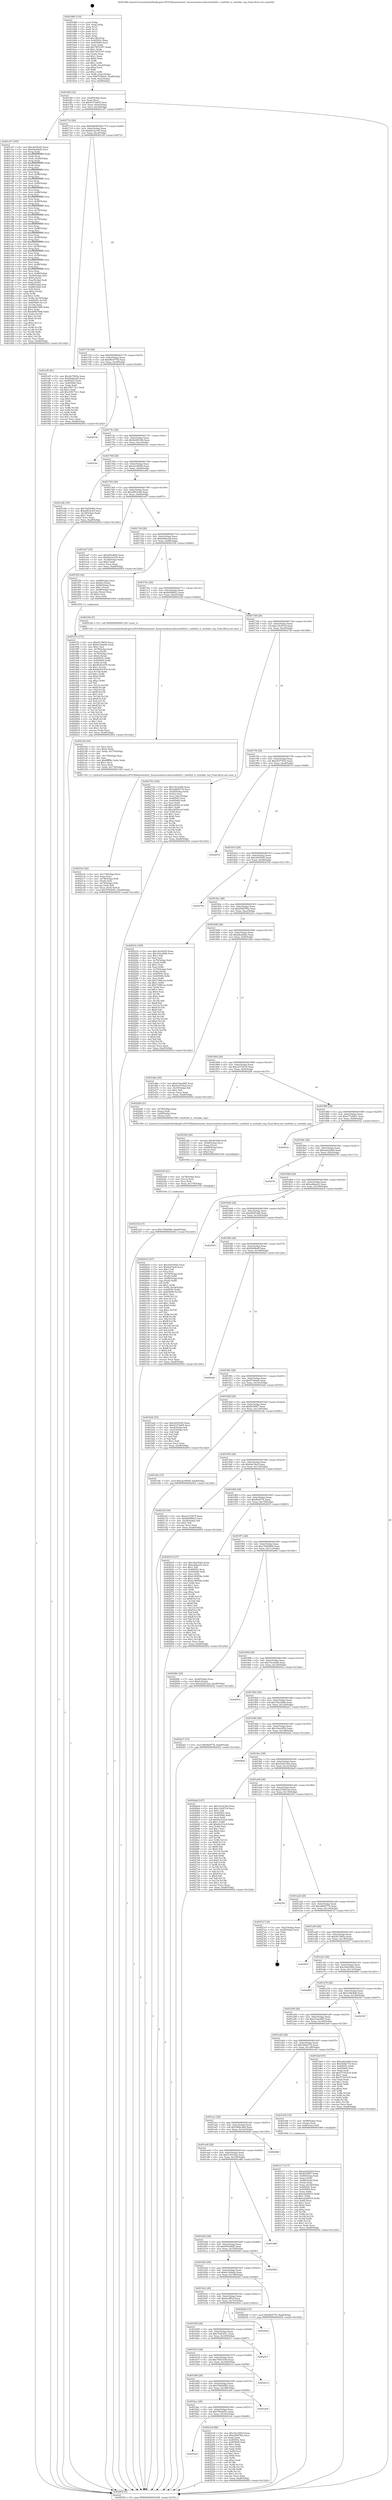 digraph "0x401680" {
  label = "0x401680 (/mnt/c/Users/mathe/Desktop/tcc/POCII/binaries/extr_linuxsoundsoccodecstas6424.c_tas6424_is_writable_reg_Final-ollvm.out::main(0))"
  labelloc = "t"
  node[shape=record]

  Entry [label="",width=0.3,height=0.3,shape=circle,fillcolor=black,style=filled]
  "0x4016f4" [label="{
     0x4016f4 [32]\l
     | [instrs]\l
     &nbsp;&nbsp;0x4016f4 \<+6\>: mov -0xa8(%rbp),%eax\l
     &nbsp;&nbsp;0x4016fa \<+2\>: mov %eax,%ecx\l
     &nbsp;&nbsp;0x4016fc \<+6\>: sub $0x81472d95,%ecx\l
     &nbsp;&nbsp;0x401702 \<+6\>: mov %eax,-0xbc(%rbp)\l
     &nbsp;&nbsp;0x401708 \<+6\>: mov %ecx,-0xc0(%rbp)\l
     &nbsp;&nbsp;0x40170e \<+6\>: je 0000000000401c07 \<main+0x587\>\l
  }"]
  "0x401c07" [label="{
     0x401c07 [355]\l
     | [instrs]\l
     &nbsp;&nbsp;0x401c07 \<+5\>: mov $0xcb93f3d5,%eax\l
     &nbsp;&nbsp;0x401c0c \<+5\>: mov $0xd4eafbab,%ecx\l
     &nbsp;&nbsp;0x401c11 \<+3\>: mov %rsp,%rdx\l
     &nbsp;&nbsp;0x401c14 \<+4\>: add $0xfffffffffffffff0,%rdx\l
     &nbsp;&nbsp;0x401c18 \<+3\>: mov %rdx,%rsp\l
     &nbsp;&nbsp;0x401c1b \<+7\>: mov %rdx,-0xa0(%rbp)\l
     &nbsp;&nbsp;0x401c22 \<+3\>: mov %rsp,%rdx\l
     &nbsp;&nbsp;0x401c25 \<+4\>: add $0xfffffffffffffff0,%rdx\l
     &nbsp;&nbsp;0x401c29 \<+3\>: mov %rdx,%rsp\l
     &nbsp;&nbsp;0x401c2c \<+3\>: mov %rsp,%rsi\l
     &nbsp;&nbsp;0x401c2f \<+4\>: add $0xfffffffffffffff0,%rsi\l
     &nbsp;&nbsp;0x401c33 \<+3\>: mov %rsi,%rsp\l
     &nbsp;&nbsp;0x401c36 \<+7\>: mov %rsi,-0x98(%rbp)\l
     &nbsp;&nbsp;0x401c3d \<+3\>: mov %rsp,%rsi\l
     &nbsp;&nbsp;0x401c40 \<+4\>: add $0xfffffffffffffff0,%rsi\l
     &nbsp;&nbsp;0x401c44 \<+3\>: mov %rsi,%rsp\l
     &nbsp;&nbsp;0x401c47 \<+7\>: mov %rsi,-0x90(%rbp)\l
     &nbsp;&nbsp;0x401c4e \<+3\>: mov %rsp,%rsi\l
     &nbsp;&nbsp;0x401c51 \<+4\>: add $0xfffffffffffffff0,%rsi\l
     &nbsp;&nbsp;0x401c55 \<+3\>: mov %rsi,%rsp\l
     &nbsp;&nbsp;0x401c58 \<+7\>: mov %rsi,-0x88(%rbp)\l
     &nbsp;&nbsp;0x401c5f \<+3\>: mov %rsp,%rsi\l
     &nbsp;&nbsp;0x401c62 \<+4\>: add $0xfffffffffffffff0,%rsi\l
     &nbsp;&nbsp;0x401c66 \<+3\>: mov %rsi,%rsp\l
     &nbsp;&nbsp;0x401c69 \<+4\>: mov %rsi,-0x80(%rbp)\l
     &nbsp;&nbsp;0x401c6d \<+3\>: mov %rsp,%rsi\l
     &nbsp;&nbsp;0x401c70 \<+4\>: add $0xfffffffffffffff0,%rsi\l
     &nbsp;&nbsp;0x401c74 \<+3\>: mov %rsi,%rsp\l
     &nbsp;&nbsp;0x401c77 \<+4\>: mov %rsi,-0x78(%rbp)\l
     &nbsp;&nbsp;0x401c7b \<+3\>: mov %rsp,%rsi\l
     &nbsp;&nbsp;0x401c7e \<+4\>: add $0xfffffffffffffff0,%rsi\l
     &nbsp;&nbsp;0x401c82 \<+3\>: mov %rsi,%rsp\l
     &nbsp;&nbsp;0x401c85 \<+4\>: mov %rsi,-0x70(%rbp)\l
     &nbsp;&nbsp;0x401c89 \<+3\>: mov %rsp,%rsi\l
     &nbsp;&nbsp;0x401c8c \<+4\>: add $0xfffffffffffffff0,%rsi\l
     &nbsp;&nbsp;0x401c90 \<+3\>: mov %rsi,%rsp\l
     &nbsp;&nbsp;0x401c93 \<+4\>: mov %rsi,-0x68(%rbp)\l
     &nbsp;&nbsp;0x401c97 \<+3\>: mov %rsp,%rsi\l
     &nbsp;&nbsp;0x401c9a \<+4\>: add $0xfffffffffffffff0,%rsi\l
     &nbsp;&nbsp;0x401c9e \<+3\>: mov %rsi,%rsp\l
     &nbsp;&nbsp;0x401ca1 \<+4\>: mov %rsi,-0x60(%rbp)\l
     &nbsp;&nbsp;0x401ca5 \<+3\>: mov %rsp,%rsi\l
     &nbsp;&nbsp;0x401ca8 \<+4\>: add $0xfffffffffffffff0,%rsi\l
     &nbsp;&nbsp;0x401cac \<+3\>: mov %rsi,%rsp\l
     &nbsp;&nbsp;0x401caf \<+4\>: mov %rsi,-0x58(%rbp)\l
     &nbsp;&nbsp;0x401cb3 \<+3\>: mov %rsp,%rsi\l
     &nbsp;&nbsp;0x401cb6 \<+4\>: add $0xfffffffffffffff0,%rsi\l
     &nbsp;&nbsp;0x401cba \<+3\>: mov %rsi,%rsp\l
     &nbsp;&nbsp;0x401cbd \<+4\>: mov %rsi,-0x50(%rbp)\l
     &nbsp;&nbsp;0x401cc1 \<+3\>: mov %rsp,%rsi\l
     &nbsp;&nbsp;0x401cc4 \<+4\>: add $0xfffffffffffffff0,%rsi\l
     &nbsp;&nbsp;0x401cc8 \<+3\>: mov %rsi,%rsp\l
     &nbsp;&nbsp;0x401ccb \<+4\>: mov %rsi,-0x48(%rbp)\l
     &nbsp;&nbsp;0x401ccf \<+3\>: mov %rsp,%rsi\l
     &nbsp;&nbsp;0x401cd2 \<+4\>: add $0xfffffffffffffff0,%rsi\l
     &nbsp;&nbsp;0x401cd6 \<+3\>: mov %rsi,%rsp\l
     &nbsp;&nbsp;0x401cd9 \<+4\>: mov %rsi,-0x40(%rbp)\l
     &nbsp;&nbsp;0x401cdd \<+7\>: mov -0xa0(%rbp),%rsi\l
     &nbsp;&nbsp;0x401ce4 \<+6\>: movl $0x0,(%rsi)\l
     &nbsp;&nbsp;0x401cea \<+6\>: mov -0xac(%rbp),%edi\l
     &nbsp;&nbsp;0x401cf0 \<+2\>: mov %edi,(%rdx)\l
     &nbsp;&nbsp;0x401cf2 \<+7\>: mov -0x98(%rbp),%rsi\l
     &nbsp;&nbsp;0x401cf9 \<+7\>: mov -0xb8(%rbp),%r8\l
     &nbsp;&nbsp;0x401d00 \<+3\>: mov %r8,(%rsi)\l
     &nbsp;&nbsp;0x401d03 \<+3\>: cmpl $0x2,(%rdx)\l
     &nbsp;&nbsp;0x401d06 \<+4\>: setne %r9b\l
     &nbsp;&nbsp;0x401d0a \<+4\>: and $0x1,%r9b\l
     &nbsp;&nbsp;0x401d0e \<+4\>: mov %r9b,-0x35(%rbp)\l
     &nbsp;&nbsp;0x401d12 \<+8\>: mov 0x40505c,%r10d\l
     &nbsp;&nbsp;0x401d1a \<+8\>: mov 0x405060,%r11d\l
     &nbsp;&nbsp;0x401d22 \<+3\>: mov %r10d,%ebx\l
     &nbsp;&nbsp;0x401d25 \<+6\>: add $0xdd9b78d6,%ebx\l
     &nbsp;&nbsp;0x401d2b \<+3\>: sub $0x1,%ebx\l
     &nbsp;&nbsp;0x401d2e \<+6\>: sub $0xdd9b78d6,%ebx\l
     &nbsp;&nbsp;0x401d34 \<+4\>: imul %ebx,%r10d\l
     &nbsp;&nbsp;0x401d38 \<+4\>: and $0x1,%r10d\l
     &nbsp;&nbsp;0x401d3c \<+4\>: cmp $0x0,%r10d\l
     &nbsp;&nbsp;0x401d40 \<+4\>: sete %r9b\l
     &nbsp;&nbsp;0x401d44 \<+4\>: cmp $0xa,%r11d\l
     &nbsp;&nbsp;0x401d48 \<+4\>: setl %r14b\l
     &nbsp;&nbsp;0x401d4c \<+3\>: mov %r9b,%r15b\l
     &nbsp;&nbsp;0x401d4f \<+3\>: and %r14b,%r15b\l
     &nbsp;&nbsp;0x401d52 \<+3\>: xor %r14b,%r9b\l
     &nbsp;&nbsp;0x401d55 \<+3\>: or %r9b,%r15b\l
     &nbsp;&nbsp;0x401d58 \<+4\>: test $0x1,%r15b\l
     &nbsp;&nbsp;0x401d5c \<+3\>: cmovne %ecx,%eax\l
     &nbsp;&nbsp;0x401d5f \<+6\>: mov %eax,-0xa8(%rbp)\l
     &nbsp;&nbsp;0x401d65 \<+5\>: jmp 0000000000402952 \<main+0x12d2\>\l
  }"]
  "0x401714" [label="{
     0x401714 [28]\l
     | [instrs]\l
     &nbsp;&nbsp;0x401714 \<+5\>: jmp 0000000000401719 \<main+0x99\>\l
     &nbsp;&nbsp;0x401719 \<+6\>: mov -0xbc(%rbp),%eax\l
     &nbsp;&nbsp;0x40171f \<+5\>: sub $0x84e3a185,%eax\l
     &nbsp;&nbsp;0x401724 \<+6\>: mov %eax,-0xc4(%rbp)\l
     &nbsp;&nbsp;0x40172a \<+6\>: je 0000000000401ef5 \<main+0x875\>\l
  }"]
  Exit [label="",width=0.3,height=0.3,shape=circle,fillcolor=black,style=filled,peripheries=2]
  "0x401ef5" [label="{
     0x401ef5 [91]\l
     | [instrs]\l
     &nbsp;&nbsp;0x401ef5 \<+5\>: mov $0x2fc7965a,%eax\l
     &nbsp;&nbsp;0x401efa \<+5\>: mov $0xb94faa28,%ecx\l
     &nbsp;&nbsp;0x401eff \<+7\>: mov 0x40505c,%edx\l
     &nbsp;&nbsp;0x401f06 \<+7\>: mov 0x405060,%esi\l
     &nbsp;&nbsp;0x401f0d \<+2\>: mov %edx,%edi\l
     &nbsp;&nbsp;0x401f0f \<+6\>: sub $0x359173c1,%edi\l
     &nbsp;&nbsp;0x401f15 \<+3\>: sub $0x1,%edi\l
     &nbsp;&nbsp;0x401f18 \<+6\>: add $0x359173c1,%edi\l
     &nbsp;&nbsp;0x401f1e \<+3\>: imul %edi,%edx\l
     &nbsp;&nbsp;0x401f21 \<+3\>: and $0x1,%edx\l
     &nbsp;&nbsp;0x401f24 \<+3\>: cmp $0x0,%edx\l
     &nbsp;&nbsp;0x401f27 \<+4\>: sete %r8b\l
     &nbsp;&nbsp;0x401f2b \<+3\>: cmp $0xa,%esi\l
     &nbsp;&nbsp;0x401f2e \<+4\>: setl %r9b\l
     &nbsp;&nbsp;0x401f32 \<+3\>: mov %r8b,%r10b\l
     &nbsp;&nbsp;0x401f35 \<+3\>: and %r9b,%r10b\l
     &nbsp;&nbsp;0x401f38 \<+3\>: xor %r9b,%r8b\l
     &nbsp;&nbsp;0x401f3b \<+3\>: or %r8b,%r10b\l
     &nbsp;&nbsp;0x401f3e \<+4\>: test $0x1,%r10b\l
     &nbsp;&nbsp;0x401f42 \<+3\>: cmovne %ecx,%eax\l
     &nbsp;&nbsp;0x401f45 \<+6\>: mov %eax,-0xa8(%rbp)\l
     &nbsp;&nbsp;0x401f4b \<+5\>: jmp 0000000000402952 \<main+0x12d2\>\l
  }"]
  "0x401730" [label="{
     0x401730 [28]\l
     | [instrs]\l
     &nbsp;&nbsp;0x401730 \<+5\>: jmp 0000000000401735 \<main+0xb5\>\l
     &nbsp;&nbsp;0x401735 \<+6\>: mov -0xbc(%rbp),%eax\l
     &nbsp;&nbsp;0x40173b \<+5\>: sub $0x99c877fd,%eax\l
     &nbsp;&nbsp;0x401740 \<+6\>: mov %eax,-0xc8(%rbp)\l
     &nbsp;&nbsp;0x401746 \<+6\>: je 000000000040253b \<main+0xebb\>\l
  }"]
  "0x40233d" [label="{
     0x40233d [15]\l
     | [instrs]\l
     &nbsp;&nbsp;0x40233d \<+10\>: movl $0x15b9b896,-0xa8(%rbp)\l
     &nbsp;&nbsp;0x402347 \<+5\>: jmp 0000000000402952 \<main+0x12d2\>\l
  }"]
  "0x40253b" [label="{
     0x40253b\l
  }", style=dashed]
  "0x40174c" [label="{
     0x40174c [28]\l
     | [instrs]\l
     &nbsp;&nbsp;0x40174c \<+5\>: jmp 0000000000401751 \<main+0xd1\>\l
     &nbsp;&nbsp;0x401751 \<+6\>: mov -0xbc(%rbp),%eax\l
     &nbsp;&nbsp;0x401757 \<+5\>: sub $0x9a965c96,%eax\l
     &nbsp;&nbsp;0x40175c \<+6\>: mov %eax,-0xcc(%rbp)\l
     &nbsp;&nbsp;0x401762 \<+6\>: je 000000000040234c \<main+0xccc\>\l
  }"]
  "0x402328" [label="{
     0x402328 [21]\l
     | [instrs]\l
     &nbsp;&nbsp;0x402328 \<+4\>: mov -0x78(%rbp),%rcx\l
     &nbsp;&nbsp;0x40232c \<+3\>: mov (%rcx),%rcx\l
     &nbsp;&nbsp;0x40232f \<+3\>: mov %rcx,%rdi\l
     &nbsp;&nbsp;0x402332 \<+6\>: mov %eax,-0x178(%rbp)\l
     &nbsp;&nbsp;0x402338 \<+5\>: call 0000000000401030 \<free@plt\>\l
     | [calls]\l
     &nbsp;&nbsp;0x401030 \{1\} (unknown)\l
  }"]
  "0x40234c" [label="{
     0x40234c\l
  }", style=dashed]
  "0x401768" [label="{
     0x401768 [28]\l
     | [instrs]\l
     &nbsp;&nbsp;0x401768 \<+5\>: jmp 000000000040176d \<main+0xed\>\l
     &nbsp;&nbsp;0x40176d \<+6\>: mov -0xbc(%rbp),%eax\l
     &nbsp;&nbsp;0x401773 \<+5\>: sub $0xa2c0f408,%eax\l
     &nbsp;&nbsp;0x401778 \<+6\>: mov %eax,-0xd0(%rbp)\l
     &nbsp;&nbsp;0x40177e \<+6\>: je 0000000000401e9b \<main+0x81b\>\l
  }"]
  "0x40230b" [label="{
     0x40230b [29]\l
     | [instrs]\l
     &nbsp;&nbsp;0x40230b \<+10\>: movabs $0x4030d6,%rdi\l
     &nbsp;&nbsp;0x402315 \<+4\>: mov -0x68(%rbp),%rcx\l
     &nbsp;&nbsp;0x402319 \<+2\>: mov %eax,(%rcx)\l
     &nbsp;&nbsp;0x40231b \<+4\>: mov -0x68(%rbp),%rcx\l
     &nbsp;&nbsp;0x40231f \<+2\>: mov (%rcx),%esi\l
     &nbsp;&nbsp;0x402321 \<+2\>: mov $0x0,%al\l
     &nbsp;&nbsp;0x402323 \<+5\>: call 0000000000401040 \<printf@plt\>\l
     | [calls]\l
     &nbsp;&nbsp;0x401040 \{1\} (unknown)\l
  }"]
  "0x401e9b" [label="{
     0x401e9b [30]\l
     | [instrs]\l
     &nbsp;&nbsp;0x401e9b \<+5\>: mov $0x76d54982,%eax\l
     &nbsp;&nbsp;0x401ea0 \<+5\>: mov $0xa98c4c04,%ecx\l
     &nbsp;&nbsp;0x401ea5 \<+3\>: mov -0x34(%rbp),%edx\l
     &nbsp;&nbsp;0x401ea8 \<+3\>: cmp $0x1,%edx\l
     &nbsp;&nbsp;0x401eab \<+3\>: cmovl %ecx,%eax\l
     &nbsp;&nbsp;0x401eae \<+6\>: mov %eax,-0xa8(%rbp)\l
     &nbsp;&nbsp;0x401eb4 \<+5\>: jmp 0000000000402952 \<main+0x12d2\>\l
  }"]
  "0x401784" [label="{
     0x401784 [28]\l
     | [instrs]\l
     &nbsp;&nbsp;0x401784 \<+5\>: jmp 0000000000401789 \<main+0x109\>\l
     &nbsp;&nbsp;0x401789 \<+6\>: mov -0xbc(%rbp),%eax\l
     &nbsp;&nbsp;0x40178f \<+5\>: sub $0xa98c4c04,%eax\l
     &nbsp;&nbsp;0x401794 \<+6\>: mov %eax,-0xd4(%rbp)\l
     &nbsp;&nbsp;0x40179a \<+6\>: je 0000000000401ed7 \<main+0x857\>\l
  }"]
  "0x401bc8" [label="{
     0x401bc8\l
  }", style=dashed]
  "0x401ed7" [label="{
     0x401ed7 [30]\l
     | [instrs]\l
     &nbsp;&nbsp;0x401ed7 \<+5\>: mov $0x695a9bf5,%eax\l
     &nbsp;&nbsp;0x401edc \<+5\>: mov $0x84e3a185,%ecx\l
     &nbsp;&nbsp;0x401ee1 \<+3\>: mov -0x34(%rbp),%edx\l
     &nbsp;&nbsp;0x401ee4 \<+3\>: cmp $0x0,%edx\l
     &nbsp;&nbsp;0x401ee7 \<+3\>: cmove %ecx,%eax\l
     &nbsp;&nbsp;0x401eea \<+6\>: mov %eax,-0xa8(%rbp)\l
     &nbsp;&nbsp;0x401ef0 \<+5\>: jmp 0000000000402952 \<main+0x12d2\>\l
  }"]
  "0x4017a0" [label="{
     0x4017a0 [28]\l
     | [instrs]\l
     &nbsp;&nbsp;0x4017a0 \<+5\>: jmp 00000000004017a5 \<main+0x125\>\l
     &nbsp;&nbsp;0x4017a5 \<+6\>: mov -0xbc(%rbp),%eax\l
     &nbsp;&nbsp;0x4017ab \<+5\>: sub $0xb94faa28,%eax\l
     &nbsp;&nbsp;0x4017b0 \<+6\>: mov %eax,-0xd8(%rbp)\l
     &nbsp;&nbsp;0x4017b6 \<+6\>: je 0000000000401f50 \<main+0x8d0\>\l
  }"]
  "0x4021e8" [label="{
     0x4021e8 [86]\l
     | [instrs]\l
     &nbsp;&nbsp;0x4021e8 \<+5\>: mov $0x16ec045d,%eax\l
     &nbsp;&nbsp;0x4021ed \<+5\>: mov $0xd3697f0a,%ecx\l
     &nbsp;&nbsp;0x4021f2 \<+2\>: xor %edx,%edx\l
     &nbsp;&nbsp;0x4021f4 \<+7\>: mov 0x40505c,%esi\l
     &nbsp;&nbsp;0x4021fb \<+7\>: mov 0x405060,%edi\l
     &nbsp;&nbsp;0x402202 \<+3\>: sub $0x1,%edx\l
     &nbsp;&nbsp;0x402205 \<+3\>: mov %esi,%r8d\l
     &nbsp;&nbsp;0x402208 \<+3\>: add %edx,%r8d\l
     &nbsp;&nbsp;0x40220b \<+4\>: imul %r8d,%esi\l
     &nbsp;&nbsp;0x40220f \<+3\>: and $0x1,%esi\l
     &nbsp;&nbsp;0x402212 \<+3\>: cmp $0x0,%esi\l
     &nbsp;&nbsp;0x402215 \<+4\>: sete %r9b\l
     &nbsp;&nbsp;0x402219 \<+3\>: cmp $0xa,%edi\l
     &nbsp;&nbsp;0x40221c \<+4\>: setl %r10b\l
     &nbsp;&nbsp;0x402220 \<+3\>: mov %r9b,%r11b\l
     &nbsp;&nbsp;0x402223 \<+3\>: and %r10b,%r11b\l
     &nbsp;&nbsp;0x402226 \<+3\>: xor %r10b,%r9b\l
     &nbsp;&nbsp;0x402229 \<+3\>: or %r9b,%r11b\l
     &nbsp;&nbsp;0x40222c \<+4\>: test $0x1,%r11b\l
     &nbsp;&nbsp;0x402230 \<+3\>: cmovne %ecx,%eax\l
     &nbsp;&nbsp;0x402233 \<+6\>: mov %eax,-0xa8(%rbp)\l
     &nbsp;&nbsp;0x402239 \<+5\>: jmp 0000000000402952 \<main+0x12d2\>\l
  }"]
  "0x401f50" [label="{
     0x401f50 [42]\l
     | [instrs]\l
     &nbsp;&nbsp;0x401f50 \<+7\>: mov -0x88(%rbp),%rax\l
     &nbsp;&nbsp;0x401f57 \<+6\>: movl $0x64,(%rax)\l
     &nbsp;&nbsp;0x401f5d \<+4\>: mov -0x80(%rbp),%rax\l
     &nbsp;&nbsp;0x401f61 \<+6\>: movl $0x1,(%rax)\l
     &nbsp;&nbsp;0x401f67 \<+4\>: mov -0x80(%rbp),%rax\l
     &nbsp;&nbsp;0x401f6b \<+3\>: movslq (%rax),%rax\l
     &nbsp;&nbsp;0x401f6e \<+4\>: shl $0x2,%rax\l
     &nbsp;&nbsp;0x401f72 \<+3\>: mov %rax,%rdi\l
     &nbsp;&nbsp;0x401f75 \<+5\>: call 0000000000401050 \<malloc@plt\>\l
     | [calls]\l
     &nbsp;&nbsp;0x401050 \{1\} (unknown)\l
  }"]
  "0x4017bc" [label="{
     0x4017bc [28]\l
     | [instrs]\l
     &nbsp;&nbsp;0x4017bc \<+5\>: jmp 00000000004017c1 \<main+0x141\>\l
     &nbsp;&nbsp;0x4017c1 \<+6\>: mov -0xbc(%rbp),%eax\l
     &nbsp;&nbsp;0x4017c7 \<+5\>: sub $0xbd5f8823,%eax\l
     &nbsp;&nbsp;0x4017cc \<+6\>: mov %eax,-0xdc(%rbp)\l
     &nbsp;&nbsp;0x4017d2 \<+6\>: je 000000000040218d \<main+0xb0d\>\l
  }"]
  "0x401bac" [label="{
     0x401bac [28]\l
     | [instrs]\l
     &nbsp;&nbsp;0x401bac \<+5\>: jmp 0000000000401bb1 \<main+0x531\>\l
     &nbsp;&nbsp;0x401bb1 \<+6\>: mov -0xbc(%rbp),%eax\l
     &nbsp;&nbsp;0x401bb7 \<+5\>: sub $0x799cb05c,%eax\l
     &nbsp;&nbsp;0x401bbc \<+6\>: mov %eax,-0x16c(%rbp)\l
     &nbsp;&nbsp;0x401bc2 \<+6\>: je 00000000004021e8 \<main+0xb68\>\l
  }"]
  "0x40218d" [label="{
     0x40218d [5]\l
     | [instrs]\l
     &nbsp;&nbsp;0x40218d \<+5\>: call 0000000000401160 \<next_i\>\l
     | [calls]\l
     &nbsp;&nbsp;0x401160 \{1\} (/mnt/c/Users/mathe/Desktop/tcc/POCII/binaries/extr_linuxsoundsoccodecstas6424.c_tas6424_is_writable_reg_Final-ollvm.out::next_i)\l
  }"]
  "0x4017d8" [label="{
     0x4017d8 [28]\l
     | [instrs]\l
     &nbsp;&nbsp;0x4017d8 \<+5\>: jmp 00000000004017dd \<main+0x15d\>\l
     &nbsp;&nbsp;0x4017dd \<+6\>: mov -0xbc(%rbp),%eax\l
     &nbsp;&nbsp;0x4017e3 \<+5\>: sub $0xc18c87c9,%eax\l
     &nbsp;&nbsp;0x4017e8 \<+6\>: mov %eax,-0xe0(%rbp)\l
     &nbsp;&nbsp;0x4017ee \<+6\>: je 000000000040273b \<main+0x10bb\>\l
  }"]
  "0x401eb9" [label="{
     0x401eb9\l
  }", style=dashed]
  "0x40273b" [label="{
     0x40273b [108]\l
     | [instrs]\l
     &nbsp;&nbsp;0x40273b \<+5\>: mov $0x15ccb3d0,%eax\l
     &nbsp;&nbsp;0x402740 \<+5\>: mov $0x2d8d5776,%ecx\l
     &nbsp;&nbsp;0x402745 \<+7\>: mov -0xa0(%rbp),%rdx\l
     &nbsp;&nbsp;0x40274c \<+2\>: mov (%rdx),%esi\l
     &nbsp;&nbsp;0x40274e \<+3\>: mov %esi,-0x2c(%rbp)\l
     &nbsp;&nbsp;0x402751 \<+7\>: mov 0x40505c,%esi\l
     &nbsp;&nbsp;0x402758 \<+7\>: mov 0x405060,%edi\l
     &nbsp;&nbsp;0x40275f \<+3\>: mov %esi,%r8d\l
     &nbsp;&nbsp;0x402762 \<+7\>: add $0xc265bccd,%r8d\l
     &nbsp;&nbsp;0x402769 \<+4\>: sub $0x1,%r8d\l
     &nbsp;&nbsp;0x40276d \<+7\>: sub $0xc265bccd,%r8d\l
     &nbsp;&nbsp;0x402774 \<+4\>: imul %r8d,%esi\l
     &nbsp;&nbsp;0x402778 \<+3\>: and $0x1,%esi\l
     &nbsp;&nbsp;0x40277b \<+3\>: cmp $0x0,%esi\l
     &nbsp;&nbsp;0x40277e \<+4\>: sete %r9b\l
     &nbsp;&nbsp;0x402782 \<+3\>: cmp $0xa,%edi\l
     &nbsp;&nbsp;0x402785 \<+4\>: setl %r10b\l
     &nbsp;&nbsp;0x402789 \<+3\>: mov %r9b,%r11b\l
     &nbsp;&nbsp;0x40278c \<+3\>: and %r10b,%r11b\l
     &nbsp;&nbsp;0x40278f \<+3\>: xor %r10b,%r9b\l
     &nbsp;&nbsp;0x402792 \<+3\>: or %r9b,%r11b\l
     &nbsp;&nbsp;0x402795 \<+4\>: test $0x1,%r11b\l
     &nbsp;&nbsp;0x402799 \<+3\>: cmovne %ecx,%eax\l
     &nbsp;&nbsp;0x40279c \<+6\>: mov %eax,-0xa8(%rbp)\l
     &nbsp;&nbsp;0x4027a2 \<+5\>: jmp 0000000000402952 \<main+0x12d2\>\l
  }"]
  "0x4017f4" [label="{
     0x4017f4 [28]\l
     | [instrs]\l
     &nbsp;&nbsp;0x4017f4 \<+5\>: jmp 00000000004017f9 \<main+0x179\>\l
     &nbsp;&nbsp;0x4017f9 \<+6\>: mov -0xbc(%rbp),%eax\l
     &nbsp;&nbsp;0x4017ff \<+5\>: sub $0xc8377632,%eax\l
     &nbsp;&nbsp;0x401804 \<+6\>: mov %eax,-0xe4(%rbp)\l
     &nbsp;&nbsp;0x40180a \<+6\>: je 000000000040267d \<main+0xffd\>\l
  }"]
  "0x401b90" [label="{
     0x401b90 [28]\l
     | [instrs]\l
     &nbsp;&nbsp;0x401b90 \<+5\>: jmp 0000000000401b95 \<main+0x515\>\l
     &nbsp;&nbsp;0x401b95 \<+6\>: mov -0xbc(%rbp),%eax\l
     &nbsp;&nbsp;0x401b9b \<+5\>: sub $0x76d54982,%eax\l
     &nbsp;&nbsp;0x401ba0 \<+6\>: mov %eax,-0x168(%rbp)\l
     &nbsp;&nbsp;0x401ba6 \<+6\>: je 0000000000401eb9 \<main+0x839\>\l
  }"]
  "0x40267d" [label="{
     0x40267d\l
  }", style=dashed]
  "0x401810" [label="{
     0x401810 [28]\l
     | [instrs]\l
     &nbsp;&nbsp;0x401810 \<+5\>: jmp 0000000000401815 \<main+0x195\>\l
     &nbsp;&nbsp;0x401815 \<+6\>: mov -0xbc(%rbp),%eax\l
     &nbsp;&nbsp;0x40181b \<+5\>: sub $0xcb93f3d5,%eax\l
     &nbsp;&nbsp;0x401820 \<+6\>: mov %eax,-0xe8(%rbp)\l
     &nbsp;&nbsp;0x401826 \<+6\>: je 00000000004027b9 \<main+0x1139\>\l
  }"]
  "0x40261d" [label="{
     0x40261d\l
  }", style=dashed]
  "0x4027b9" [label="{
     0x4027b9\l
  }", style=dashed]
  "0x40182c" [label="{
     0x40182c [28]\l
     | [instrs]\l
     &nbsp;&nbsp;0x40182c \<+5\>: jmp 0000000000401831 \<main+0x1b1\>\l
     &nbsp;&nbsp;0x401831 \<+6\>: mov -0xbc(%rbp),%eax\l
     &nbsp;&nbsp;0x401837 \<+5\>: sub $0xd3697f0a,%eax\l
     &nbsp;&nbsp;0x40183c \<+6\>: mov %eax,-0xec(%rbp)\l
     &nbsp;&nbsp;0x401842 \<+6\>: je 000000000040223e \<main+0xbbe\>\l
  }"]
  "0x401b74" [label="{
     0x401b74 [28]\l
     | [instrs]\l
     &nbsp;&nbsp;0x401b74 \<+5\>: jmp 0000000000401b79 \<main+0x4f9\>\l
     &nbsp;&nbsp;0x401b79 \<+6\>: mov -0xbc(%rbp),%eax\l
     &nbsp;&nbsp;0x401b7f \<+5\>: sub $0x74653169,%eax\l
     &nbsp;&nbsp;0x401b84 \<+6\>: mov %eax,-0x164(%rbp)\l
     &nbsp;&nbsp;0x401b8a \<+6\>: je 000000000040261d \<main+0xf9d\>\l
  }"]
  "0x40223e" [label="{
     0x40223e [169]\l
     | [instrs]\l
     &nbsp;&nbsp;0x40223e \<+5\>: mov $0x16ec045d,%eax\l
     &nbsp;&nbsp;0x402243 \<+5\>: mov $0x162cd40b,%ecx\l
     &nbsp;&nbsp;0x402248 \<+2\>: mov $0x1,%dl\l
     &nbsp;&nbsp;0x40224a \<+2\>: xor %esi,%esi\l
     &nbsp;&nbsp;0x40224c \<+4\>: mov -0x70(%rbp),%rdi\l
     &nbsp;&nbsp;0x402250 \<+3\>: mov (%rdi),%r8d\l
     &nbsp;&nbsp;0x402253 \<+3\>: sub $0x1,%esi\l
     &nbsp;&nbsp;0x402256 \<+3\>: sub %esi,%r8d\l
     &nbsp;&nbsp;0x402259 \<+4\>: mov -0x70(%rbp),%rdi\l
     &nbsp;&nbsp;0x40225d \<+3\>: mov %r8d,(%rdi)\l
     &nbsp;&nbsp;0x402260 \<+7\>: mov 0x40505c,%esi\l
     &nbsp;&nbsp;0x402267 \<+8\>: mov 0x405060,%r8d\l
     &nbsp;&nbsp;0x40226f \<+3\>: mov %esi,%r9d\l
     &nbsp;&nbsp;0x402272 \<+7\>: add $0x718fb1ee,%r9d\l
     &nbsp;&nbsp;0x402279 \<+4\>: sub $0x1,%r9d\l
     &nbsp;&nbsp;0x40227d \<+7\>: sub $0x718fb1ee,%r9d\l
     &nbsp;&nbsp;0x402284 \<+4\>: imul %r9d,%esi\l
     &nbsp;&nbsp;0x402288 \<+3\>: and $0x1,%esi\l
     &nbsp;&nbsp;0x40228b \<+3\>: cmp $0x0,%esi\l
     &nbsp;&nbsp;0x40228e \<+4\>: sete %r10b\l
     &nbsp;&nbsp;0x402292 \<+4\>: cmp $0xa,%r8d\l
     &nbsp;&nbsp;0x402296 \<+4\>: setl %r11b\l
     &nbsp;&nbsp;0x40229a \<+3\>: mov %r10b,%bl\l
     &nbsp;&nbsp;0x40229d \<+3\>: xor $0xff,%bl\l
     &nbsp;&nbsp;0x4022a0 \<+3\>: mov %r11b,%r14b\l
     &nbsp;&nbsp;0x4022a3 \<+4\>: xor $0xff,%r14b\l
     &nbsp;&nbsp;0x4022a7 \<+3\>: xor $0x0,%dl\l
     &nbsp;&nbsp;0x4022aa \<+3\>: mov %bl,%r15b\l
     &nbsp;&nbsp;0x4022ad \<+4\>: and $0x0,%r15b\l
     &nbsp;&nbsp;0x4022b1 \<+3\>: and %dl,%r10b\l
     &nbsp;&nbsp;0x4022b4 \<+3\>: mov %r14b,%r12b\l
     &nbsp;&nbsp;0x4022b7 \<+4\>: and $0x0,%r12b\l
     &nbsp;&nbsp;0x4022bb \<+3\>: and %dl,%r11b\l
     &nbsp;&nbsp;0x4022be \<+3\>: or %r10b,%r15b\l
     &nbsp;&nbsp;0x4022c1 \<+3\>: or %r11b,%r12b\l
     &nbsp;&nbsp;0x4022c4 \<+3\>: xor %r12b,%r15b\l
     &nbsp;&nbsp;0x4022c7 \<+3\>: or %r14b,%bl\l
     &nbsp;&nbsp;0x4022ca \<+3\>: xor $0xff,%bl\l
     &nbsp;&nbsp;0x4022cd \<+3\>: or $0x0,%dl\l
     &nbsp;&nbsp;0x4022d0 \<+2\>: and %dl,%bl\l
     &nbsp;&nbsp;0x4022d2 \<+3\>: or %bl,%r15b\l
     &nbsp;&nbsp;0x4022d5 \<+4\>: test $0x1,%r15b\l
     &nbsp;&nbsp;0x4022d9 \<+3\>: cmovne %ecx,%eax\l
     &nbsp;&nbsp;0x4022dc \<+6\>: mov %eax,-0xa8(%rbp)\l
     &nbsp;&nbsp;0x4022e2 \<+5\>: jmp 0000000000402952 \<main+0x12d2\>\l
  }"]
  "0x401848" [label="{
     0x401848 [28]\l
     | [instrs]\l
     &nbsp;&nbsp;0x401848 \<+5\>: jmp 000000000040184d \<main+0x1cd\>\l
     &nbsp;&nbsp;0x40184d \<+6\>: mov -0xbc(%rbp),%eax\l
     &nbsp;&nbsp;0x401853 \<+5\>: sub $0xd4eafbab,%eax\l
     &nbsp;&nbsp;0x401858 \<+6\>: mov %eax,-0xf0(%rbp)\l
     &nbsp;&nbsp;0x40185e \<+6\>: je 0000000000401d6a \<main+0x6ea\>\l
  }"]
  "0x4025c7" [label="{
     0x4025c7\l
  }", style=dashed]
  "0x401d6a" [label="{
     0x401d6a [30]\l
     | [instrs]\l
     &nbsp;&nbsp;0x401d6a \<+5\>: mov $0x41bae685,%eax\l
     &nbsp;&nbsp;0x401d6f \<+5\>: mov $0x5c4518a2,%ecx\l
     &nbsp;&nbsp;0x401d74 \<+3\>: mov -0x35(%rbp),%dl\l
     &nbsp;&nbsp;0x401d77 \<+3\>: test $0x1,%dl\l
     &nbsp;&nbsp;0x401d7a \<+3\>: cmovne %ecx,%eax\l
     &nbsp;&nbsp;0x401d7d \<+6\>: mov %eax,-0xa8(%rbp)\l
     &nbsp;&nbsp;0x401d83 \<+5\>: jmp 0000000000402952 \<main+0x12d2\>\l
  }"]
  "0x401864" [label="{
     0x401864 [28]\l
     | [instrs]\l
     &nbsp;&nbsp;0x401864 \<+5\>: jmp 0000000000401869 \<main+0x1e9\>\l
     &nbsp;&nbsp;0x401869 \<+6\>: mov -0xbc(%rbp),%eax\l
     &nbsp;&nbsp;0x40186f \<+5\>: sub $0xe2372679,%eax\l
     &nbsp;&nbsp;0x401874 \<+6\>: mov %eax,-0xf4(%rbp)\l
     &nbsp;&nbsp;0x40187a \<+6\>: je 00000000004022f6 \<main+0xc76\>\l
  }"]
  "0x401b58" [label="{
     0x401b58 [28]\l
     | [instrs]\l
     &nbsp;&nbsp;0x401b58 \<+5\>: jmp 0000000000401b5d \<main+0x4dd\>\l
     &nbsp;&nbsp;0x401b5d \<+6\>: mov -0xbc(%rbp),%eax\l
     &nbsp;&nbsp;0x401b63 \<+5\>: sub $0x72403611,%eax\l
     &nbsp;&nbsp;0x401b68 \<+6\>: mov %eax,-0x160(%rbp)\l
     &nbsp;&nbsp;0x401b6e \<+6\>: je 00000000004025c7 \<main+0xf47\>\l
  }"]
  "0x4022f6" [label="{
     0x4022f6 [21]\l
     | [instrs]\l
     &nbsp;&nbsp;0x4022f6 \<+4\>: mov -0x78(%rbp),%rax\l
     &nbsp;&nbsp;0x4022fa \<+3\>: mov (%rax),%rdi\l
     &nbsp;&nbsp;0x4022fd \<+7\>: mov -0x88(%rbp),%rax\l
     &nbsp;&nbsp;0x402304 \<+2\>: mov (%rax),%esi\l
     &nbsp;&nbsp;0x402306 \<+5\>: call 0000000000401590 \<tas6424_is_writable_reg\>\l
     | [calls]\l
     &nbsp;&nbsp;0x401590 \{1\} (/mnt/c/Users/mathe/Desktop/tcc/POCII/binaries/extr_linuxsoundsoccodecstas6424.c_tas6424_is_writable_reg_Final-ollvm.out::tas6424_is_writable_reg)\l
  }"]
  "0x401880" [label="{
     0x401880 [28]\l
     | [instrs]\l
     &nbsp;&nbsp;0x401880 \<+5\>: jmp 0000000000401885 \<main+0x205\>\l
     &nbsp;&nbsp;0x401885 \<+6\>: mov -0xbc(%rbp),%eax\l
     &nbsp;&nbsp;0x40188b \<+5\>: sub $0xe77a8001,%eax\l
     &nbsp;&nbsp;0x401890 \<+6\>: mov %eax,-0xf8(%rbp)\l
     &nbsp;&nbsp;0x401896 \<+6\>: je 000000000040252c \<main+0xeac\>\l
  }"]
  "0x40244a" [label="{
     0x40244a\l
  }", style=dashed]
  "0x40252c" [label="{
     0x40252c\l
  }", style=dashed]
  "0x40189c" [label="{
     0x40189c [28]\l
     | [instrs]\l
     &nbsp;&nbsp;0x40189c \<+5\>: jmp 00000000004018a1 \<main+0x221\>\l
     &nbsp;&nbsp;0x4018a1 \<+6\>: mov -0xbc(%rbp),%eax\l
     &nbsp;&nbsp;0x4018a7 \<+5\>: sub $0xeab22460,%eax\l
     &nbsp;&nbsp;0x4018ac \<+6\>: mov %eax,-0xfc(%rbp)\l
     &nbsp;&nbsp;0x4018b2 \<+6\>: je 00000000004027fe \<main+0x117e\>\l
  }"]
  "0x4021be" [label="{
     0x4021be [42]\l
     | [instrs]\l
     &nbsp;&nbsp;0x4021be \<+6\>: mov -0x174(%rbp),%ecx\l
     &nbsp;&nbsp;0x4021c4 \<+3\>: imul %eax,%ecx\l
     &nbsp;&nbsp;0x4021c7 \<+4\>: mov -0x78(%rbp),%rdi\l
     &nbsp;&nbsp;0x4021cb \<+3\>: mov (%rdi),%rdi\l
     &nbsp;&nbsp;0x4021ce \<+4\>: mov -0x70(%rbp),%r8\l
     &nbsp;&nbsp;0x4021d2 \<+3\>: movslq (%r8),%r8\l
     &nbsp;&nbsp;0x4021d5 \<+4\>: mov %ecx,(%rdi,%r8,4)\l
     &nbsp;&nbsp;0x4021d9 \<+10\>: movl $0x799cb05c,-0xa8(%rbp)\l
     &nbsp;&nbsp;0x4021e3 \<+5\>: jmp 0000000000402952 \<main+0x12d2\>\l
  }"]
  "0x4027fe" [label="{
     0x4027fe\l
  }", style=dashed]
  "0x4018b8" [label="{
     0x4018b8 [28]\l
     | [instrs]\l
     &nbsp;&nbsp;0x4018b8 \<+5\>: jmp 00000000004018bd \<main+0x23d\>\l
     &nbsp;&nbsp;0x4018bd \<+6\>: mov -0xbc(%rbp),%eax\l
     &nbsp;&nbsp;0x4018c3 \<+5\>: sub $0xeabbaa5c,%eax\l
     &nbsp;&nbsp;0x4018c8 \<+6\>: mov %eax,-0x100(%rbp)\l
     &nbsp;&nbsp;0x4018ce \<+6\>: je 00000000004020c8 \<main+0xa48\>\l
  }"]
  "0x402192" [label="{
     0x402192 [44]\l
     | [instrs]\l
     &nbsp;&nbsp;0x402192 \<+2\>: xor %ecx,%ecx\l
     &nbsp;&nbsp;0x402194 \<+5\>: mov $0x2,%edx\l
     &nbsp;&nbsp;0x402199 \<+6\>: mov %edx,-0x170(%rbp)\l
     &nbsp;&nbsp;0x40219f \<+1\>: cltd\l
     &nbsp;&nbsp;0x4021a0 \<+6\>: mov -0x170(%rbp),%esi\l
     &nbsp;&nbsp;0x4021a6 \<+2\>: idiv %esi\l
     &nbsp;&nbsp;0x4021a8 \<+6\>: imul $0xfffffffe,%edx,%edx\l
     &nbsp;&nbsp;0x4021ae \<+3\>: sub $0x1,%ecx\l
     &nbsp;&nbsp;0x4021b1 \<+2\>: sub %ecx,%edx\l
     &nbsp;&nbsp;0x4021b3 \<+6\>: mov %edx,-0x174(%rbp)\l
     &nbsp;&nbsp;0x4021b9 \<+5\>: call 0000000000401160 \<next_i\>\l
     | [calls]\l
     &nbsp;&nbsp;0x401160 \{1\} (/mnt/c/Users/mathe/Desktop/tcc/POCII/binaries/extr_linuxsoundsoccodecstas6424.c_tas6424_is_writable_reg_Final-ollvm.out::next_i)\l
  }"]
  "0x4020c8" [label="{
     0x4020c8 [167]\l
     | [instrs]\l
     &nbsp;&nbsp;0x4020c8 \<+5\>: mov $0x3de030d2,%eax\l
     &nbsp;&nbsp;0x4020cd \<+5\>: mov $0x9aa7de4,%ecx\l
     &nbsp;&nbsp;0x4020d2 \<+2\>: mov $0x1,%dl\l
     &nbsp;&nbsp;0x4020d4 \<+2\>: xor %esi,%esi\l
     &nbsp;&nbsp;0x4020d6 \<+4\>: mov -0x70(%rbp),%rdi\l
     &nbsp;&nbsp;0x4020da \<+3\>: mov (%rdi),%r8d\l
     &nbsp;&nbsp;0x4020dd \<+4\>: mov -0x80(%rbp),%rdi\l
     &nbsp;&nbsp;0x4020e1 \<+3\>: cmp (%rdi),%r8d\l
     &nbsp;&nbsp;0x4020e4 \<+4\>: setl %r9b\l
     &nbsp;&nbsp;0x4020e8 \<+4\>: and $0x1,%r9b\l
     &nbsp;&nbsp;0x4020ec \<+4\>: mov %r9b,-0x2d(%rbp)\l
     &nbsp;&nbsp;0x4020f0 \<+8\>: mov 0x40505c,%r8d\l
     &nbsp;&nbsp;0x4020f8 \<+8\>: mov 0x405060,%r10d\l
     &nbsp;&nbsp;0x402100 \<+3\>: sub $0x1,%esi\l
     &nbsp;&nbsp;0x402103 \<+3\>: mov %r8d,%r11d\l
     &nbsp;&nbsp;0x402106 \<+3\>: add %esi,%r11d\l
     &nbsp;&nbsp;0x402109 \<+4\>: imul %r11d,%r8d\l
     &nbsp;&nbsp;0x40210d \<+4\>: and $0x1,%r8d\l
     &nbsp;&nbsp;0x402111 \<+4\>: cmp $0x0,%r8d\l
     &nbsp;&nbsp;0x402115 \<+4\>: sete %r9b\l
     &nbsp;&nbsp;0x402119 \<+4\>: cmp $0xa,%r10d\l
     &nbsp;&nbsp;0x40211d \<+3\>: setl %bl\l
     &nbsp;&nbsp;0x402120 \<+3\>: mov %r9b,%r14b\l
     &nbsp;&nbsp;0x402123 \<+4\>: xor $0xff,%r14b\l
     &nbsp;&nbsp;0x402127 \<+3\>: mov %bl,%r15b\l
     &nbsp;&nbsp;0x40212a \<+4\>: xor $0xff,%r15b\l
     &nbsp;&nbsp;0x40212e \<+3\>: xor $0x0,%dl\l
     &nbsp;&nbsp;0x402131 \<+3\>: mov %r14b,%r12b\l
     &nbsp;&nbsp;0x402134 \<+4\>: and $0x0,%r12b\l
     &nbsp;&nbsp;0x402138 \<+3\>: and %dl,%r9b\l
     &nbsp;&nbsp;0x40213b \<+3\>: mov %r15b,%r13b\l
     &nbsp;&nbsp;0x40213e \<+4\>: and $0x0,%r13b\l
     &nbsp;&nbsp;0x402142 \<+2\>: and %dl,%bl\l
     &nbsp;&nbsp;0x402144 \<+3\>: or %r9b,%r12b\l
     &nbsp;&nbsp;0x402147 \<+3\>: or %bl,%r13b\l
     &nbsp;&nbsp;0x40214a \<+3\>: xor %r13b,%r12b\l
     &nbsp;&nbsp;0x40214d \<+3\>: or %r15b,%r14b\l
     &nbsp;&nbsp;0x402150 \<+4\>: xor $0xff,%r14b\l
     &nbsp;&nbsp;0x402154 \<+3\>: or $0x0,%dl\l
     &nbsp;&nbsp;0x402157 \<+3\>: and %dl,%r14b\l
     &nbsp;&nbsp;0x40215a \<+3\>: or %r14b,%r12b\l
     &nbsp;&nbsp;0x40215d \<+4\>: test $0x1,%r12b\l
     &nbsp;&nbsp;0x402161 \<+3\>: cmovne %ecx,%eax\l
     &nbsp;&nbsp;0x402164 \<+6\>: mov %eax,-0xa8(%rbp)\l
     &nbsp;&nbsp;0x40216a \<+5\>: jmp 0000000000402952 \<main+0x12d2\>\l
  }"]
  "0x4018d4" [label="{
     0x4018d4 [28]\l
     | [instrs]\l
     &nbsp;&nbsp;0x4018d4 \<+5\>: jmp 00000000004018d9 \<main+0x259\>\l
     &nbsp;&nbsp;0x4018d9 \<+6\>: mov -0xbc(%rbp),%eax\l
     &nbsp;&nbsp;0x4018df \<+5\>: sub $0xeb0d7ab6,%eax\l
     &nbsp;&nbsp;0x4018e4 \<+6\>: mov %eax,-0x104(%rbp)\l
     &nbsp;&nbsp;0x4018ea \<+6\>: je 0000000000402565 \<main+0xee5\>\l
  }"]
  "0x401b3c" [label="{
     0x401b3c [28]\l
     | [instrs]\l
     &nbsp;&nbsp;0x401b3c \<+5\>: jmp 0000000000401b41 \<main+0x4c1\>\l
     &nbsp;&nbsp;0x401b41 \<+6\>: mov -0xbc(%rbp),%eax\l
     &nbsp;&nbsp;0x401b47 \<+5\>: sub $0x6ecff5cf,%eax\l
     &nbsp;&nbsp;0x401b4c \<+6\>: mov %eax,-0x15c(%rbp)\l
     &nbsp;&nbsp;0x401b52 \<+6\>: je 000000000040244a \<main+0xdca\>\l
  }"]
  "0x402565" [label="{
     0x402565\l
  }", style=dashed]
  "0x4018f0" [label="{
     0x4018f0 [28]\l
     | [instrs]\l
     &nbsp;&nbsp;0x4018f0 \<+5\>: jmp 00000000004018f5 \<main+0x275\>\l
     &nbsp;&nbsp;0x4018f5 \<+6\>: mov -0xbc(%rbp),%eax\l
     &nbsp;&nbsp;0x4018fb \<+5\>: sub $0xf0d08aff,%eax\l
     &nbsp;&nbsp;0x401900 \<+6\>: mov %eax,-0x108(%rbp)\l
     &nbsp;&nbsp;0x401906 \<+6\>: je 0000000000402926 \<main+0x12a6\>\l
  }"]
  "0x402026" [label="{
     0x402026 [15]\l
     | [instrs]\l
     &nbsp;&nbsp;0x402026 \<+10\>: movl $0x9fa977b,-0xa8(%rbp)\l
     &nbsp;&nbsp;0x402030 \<+5\>: jmp 0000000000402952 \<main+0x12d2\>\l
  }"]
  "0x402926" [label="{
     0x402926\l
  }", style=dashed]
  "0x40190c" [label="{
     0x40190c [28]\l
     | [instrs]\l
     &nbsp;&nbsp;0x40190c \<+5\>: jmp 0000000000401911 \<main+0x291\>\l
     &nbsp;&nbsp;0x401911 \<+6\>: mov -0xbc(%rbp),%eax\l
     &nbsp;&nbsp;0x401917 \<+5\>: sub $0xf7cf6eb4,%eax\l
     &nbsp;&nbsp;0x40191c \<+6\>: mov %eax,-0x10c(%rbp)\l
     &nbsp;&nbsp;0x401922 \<+6\>: je 0000000000401bd2 \<main+0x552\>\l
  }"]
  "0x401b20" [label="{
     0x401b20 [28]\l
     | [instrs]\l
     &nbsp;&nbsp;0x401b20 \<+5\>: jmp 0000000000401b25 \<main+0x4a5\>\l
     &nbsp;&nbsp;0x401b25 \<+6\>: mov -0xbc(%rbp),%eax\l
     &nbsp;&nbsp;0x401b2b \<+5\>: sub $0x6c328e6b,%eax\l
     &nbsp;&nbsp;0x401b30 \<+6\>: mov %eax,-0x158(%rbp)\l
     &nbsp;&nbsp;0x401b36 \<+6\>: je 0000000000402026 \<main+0x9a6\>\l
  }"]
  "0x401bd2" [label="{
     0x401bd2 [53]\l
     | [instrs]\l
     &nbsp;&nbsp;0x401bd2 \<+5\>: mov $0xcb93f3d5,%eax\l
     &nbsp;&nbsp;0x401bd7 \<+5\>: mov $0x81472d95,%ecx\l
     &nbsp;&nbsp;0x401bdc \<+6\>: mov -0xa2(%rbp),%dl\l
     &nbsp;&nbsp;0x401be2 \<+7\>: mov -0xa1(%rbp),%sil\l
     &nbsp;&nbsp;0x401be9 \<+3\>: mov %dl,%dil\l
     &nbsp;&nbsp;0x401bec \<+3\>: and %sil,%dil\l
     &nbsp;&nbsp;0x401bef \<+3\>: xor %sil,%dl\l
     &nbsp;&nbsp;0x401bf2 \<+3\>: or %dl,%dil\l
     &nbsp;&nbsp;0x401bf5 \<+4\>: test $0x1,%dil\l
     &nbsp;&nbsp;0x401bf9 \<+3\>: cmovne %ecx,%eax\l
     &nbsp;&nbsp;0x401bfc \<+6\>: mov %eax,-0xa8(%rbp)\l
     &nbsp;&nbsp;0x401c02 \<+5\>: jmp 0000000000402952 \<main+0x12d2\>\l
  }"]
  "0x401928" [label="{
     0x401928 [28]\l
     | [instrs]\l
     &nbsp;&nbsp;0x401928 \<+5\>: jmp 000000000040192d \<main+0x2ad\>\l
     &nbsp;&nbsp;0x40192d \<+6\>: mov -0xbc(%rbp),%eax\l
     &nbsp;&nbsp;0x401933 \<+5\>: sub $0xfbc5f0f7,%eax\l
     &nbsp;&nbsp;0x401938 \<+6\>: mov %eax,-0x110(%rbp)\l
     &nbsp;&nbsp;0x40193e \<+6\>: je 0000000000401e8c \<main+0x80c\>\l
  }"]
  "0x402952" [label="{
     0x402952 [5]\l
     | [instrs]\l
     &nbsp;&nbsp;0x402952 \<+5\>: jmp 00000000004016f4 \<main+0x74\>\l
  }"]
  "0x401680" [label="{
     0x401680 [116]\l
     | [instrs]\l
     &nbsp;&nbsp;0x401680 \<+1\>: push %rbp\l
     &nbsp;&nbsp;0x401681 \<+3\>: mov %rsp,%rbp\l
     &nbsp;&nbsp;0x401684 \<+2\>: push %r15\l
     &nbsp;&nbsp;0x401686 \<+2\>: push %r14\l
     &nbsp;&nbsp;0x401688 \<+2\>: push %r13\l
     &nbsp;&nbsp;0x40168a \<+2\>: push %r12\l
     &nbsp;&nbsp;0x40168c \<+1\>: push %rbx\l
     &nbsp;&nbsp;0x40168d \<+7\>: sub $0x188,%rsp\l
     &nbsp;&nbsp;0x401694 \<+7\>: mov 0x40505c,%eax\l
     &nbsp;&nbsp;0x40169b \<+7\>: mov 0x405060,%ecx\l
     &nbsp;&nbsp;0x4016a2 \<+2\>: mov %eax,%edx\l
     &nbsp;&nbsp;0x4016a4 \<+6\>: add $0x74f33357,%edx\l
     &nbsp;&nbsp;0x4016aa \<+3\>: sub $0x1,%edx\l
     &nbsp;&nbsp;0x4016ad \<+6\>: sub $0x74f33357,%edx\l
     &nbsp;&nbsp;0x4016b3 \<+3\>: imul %edx,%eax\l
     &nbsp;&nbsp;0x4016b6 \<+3\>: and $0x1,%eax\l
     &nbsp;&nbsp;0x4016b9 \<+3\>: cmp $0x0,%eax\l
     &nbsp;&nbsp;0x4016bc \<+4\>: sete %r8b\l
     &nbsp;&nbsp;0x4016c0 \<+4\>: and $0x1,%r8b\l
     &nbsp;&nbsp;0x4016c4 \<+7\>: mov %r8b,-0xa2(%rbp)\l
     &nbsp;&nbsp;0x4016cb \<+3\>: cmp $0xa,%ecx\l
     &nbsp;&nbsp;0x4016ce \<+4\>: setl %r8b\l
     &nbsp;&nbsp;0x4016d2 \<+4\>: and $0x1,%r8b\l
     &nbsp;&nbsp;0x4016d6 \<+7\>: mov %r8b,-0xa1(%rbp)\l
     &nbsp;&nbsp;0x4016dd \<+10\>: movl $0xf7cf6eb4,-0xa8(%rbp)\l
     &nbsp;&nbsp;0x4016e7 \<+6\>: mov %edi,-0xac(%rbp)\l
     &nbsp;&nbsp;0x4016ed \<+7\>: mov %rsi,-0xb8(%rbp)\l
  }"]
  "0x4025b8" [label="{
     0x4025b8\l
  }", style=dashed]
  "0x401b04" [label="{
     0x401b04 [28]\l
     | [instrs]\l
     &nbsp;&nbsp;0x401b04 \<+5\>: jmp 0000000000401b09 \<main+0x489\>\l
     &nbsp;&nbsp;0x401b09 \<+6\>: mov -0xbc(%rbp),%eax\l
     &nbsp;&nbsp;0x401b0f \<+5\>: sub $0x695a9bf5,%eax\l
     &nbsp;&nbsp;0x401b14 \<+6\>: mov %eax,-0x154(%rbp)\l
     &nbsp;&nbsp;0x401b1a \<+6\>: je 00000000004025b8 \<main+0xf38\>\l
  }"]
  "0x401e8c" [label="{
     0x401e8c [15]\l
     | [instrs]\l
     &nbsp;&nbsp;0x401e8c \<+10\>: movl $0xa2c0f408,-0xa8(%rbp)\l
     &nbsp;&nbsp;0x401e96 \<+5\>: jmp 0000000000402952 \<main+0x12d2\>\l
  }"]
  "0x401944" [label="{
     0x401944 [28]\l
     | [instrs]\l
     &nbsp;&nbsp;0x401944 \<+5\>: jmp 0000000000401949 \<main+0x2c9\>\l
     &nbsp;&nbsp;0x401949 \<+6\>: mov -0xbc(%rbp),%eax\l
     &nbsp;&nbsp;0x40194f \<+5\>: sub $0x9aa7de4,%eax\l
     &nbsp;&nbsp;0x401954 \<+6\>: mov %eax,-0x114(%rbp)\l
     &nbsp;&nbsp;0x40195a \<+6\>: je 000000000040216f \<main+0xaef\>\l
  }"]
  "0x401d88" [label="{
     0x401d88\l
  }", style=dashed]
  "0x40216f" [label="{
     0x40216f [30]\l
     | [instrs]\l
     &nbsp;&nbsp;0x40216f \<+5\>: mov $0xe2372679,%eax\l
     &nbsp;&nbsp;0x402174 \<+5\>: mov $0xbd5f8823,%ecx\l
     &nbsp;&nbsp;0x402179 \<+3\>: mov -0x2d(%rbp),%dl\l
     &nbsp;&nbsp;0x40217c \<+3\>: test $0x1,%dl\l
     &nbsp;&nbsp;0x40217f \<+3\>: cmovne %ecx,%eax\l
     &nbsp;&nbsp;0x402182 \<+6\>: mov %eax,-0xa8(%rbp)\l
     &nbsp;&nbsp;0x402188 \<+5\>: jmp 0000000000402952 \<main+0x12d2\>\l
  }"]
  "0x401960" [label="{
     0x401960 [28]\l
     | [instrs]\l
     &nbsp;&nbsp;0x401960 \<+5\>: jmp 0000000000401965 \<main+0x2e5\>\l
     &nbsp;&nbsp;0x401965 \<+6\>: mov -0xbc(%rbp),%eax\l
     &nbsp;&nbsp;0x40196b \<+5\>: sub $0x9fa977b,%eax\l
     &nbsp;&nbsp;0x401970 \<+6\>: mov %eax,-0x118(%rbp)\l
     &nbsp;&nbsp;0x401976 \<+6\>: je 0000000000402035 \<main+0x9b5\>\l
  }"]
  "0x401ae8" [label="{
     0x401ae8 [28]\l
     | [instrs]\l
     &nbsp;&nbsp;0x401ae8 \<+5\>: jmp 0000000000401aed \<main+0x46d\>\l
     &nbsp;&nbsp;0x401aed \<+6\>: mov -0xbc(%rbp),%eax\l
     &nbsp;&nbsp;0x401af3 \<+5\>: sub $0x5c4518a2,%eax\l
     &nbsp;&nbsp;0x401af8 \<+6\>: mov %eax,-0x150(%rbp)\l
     &nbsp;&nbsp;0x401afe \<+6\>: je 0000000000401d88 \<main+0x708\>\l
  }"]
  "0x402035" [label="{
     0x402035 [147]\l
     | [instrs]\l
     &nbsp;&nbsp;0x402035 \<+5\>: mov $0x3de030d2,%eax\l
     &nbsp;&nbsp;0x40203a \<+5\>: mov $0xeabbaa5c,%ecx\l
     &nbsp;&nbsp;0x40203f \<+2\>: mov $0x1,%dl\l
     &nbsp;&nbsp;0x402041 \<+7\>: mov 0x40505c,%esi\l
     &nbsp;&nbsp;0x402048 \<+7\>: mov 0x405060,%edi\l
     &nbsp;&nbsp;0x40204f \<+3\>: mov %esi,%r8d\l
     &nbsp;&nbsp;0x402052 \<+7\>: add $0xb149058e,%r8d\l
     &nbsp;&nbsp;0x402059 \<+4\>: sub $0x1,%r8d\l
     &nbsp;&nbsp;0x40205d \<+7\>: sub $0xb149058e,%r8d\l
     &nbsp;&nbsp;0x402064 \<+4\>: imul %r8d,%esi\l
     &nbsp;&nbsp;0x402068 \<+3\>: and $0x1,%esi\l
     &nbsp;&nbsp;0x40206b \<+3\>: cmp $0x0,%esi\l
     &nbsp;&nbsp;0x40206e \<+4\>: sete %r9b\l
     &nbsp;&nbsp;0x402072 \<+3\>: cmp $0xa,%edi\l
     &nbsp;&nbsp;0x402075 \<+4\>: setl %r10b\l
     &nbsp;&nbsp;0x402079 \<+3\>: mov %r9b,%r11b\l
     &nbsp;&nbsp;0x40207c \<+4\>: xor $0xff,%r11b\l
     &nbsp;&nbsp;0x402080 \<+3\>: mov %r10b,%bl\l
     &nbsp;&nbsp;0x402083 \<+3\>: xor $0xff,%bl\l
     &nbsp;&nbsp;0x402086 \<+3\>: xor $0x1,%dl\l
     &nbsp;&nbsp;0x402089 \<+3\>: mov %r11b,%r14b\l
     &nbsp;&nbsp;0x40208c \<+4\>: and $0xff,%r14b\l
     &nbsp;&nbsp;0x402090 \<+3\>: and %dl,%r9b\l
     &nbsp;&nbsp;0x402093 \<+3\>: mov %bl,%r15b\l
     &nbsp;&nbsp;0x402096 \<+4\>: and $0xff,%r15b\l
     &nbsp;&nbsp;0x40209a \<+3\>: and %dl,%r10b\l
     &nbsp;&nbsp;0x40209d \<+3\>: or %r9b,%r14b\l
     &nbsp;&nbsp;0x4020a0 \<+3\>: or %r10b,%r15b\l
     &nbsp;&nbsp;0x4020a3 \<+3\>: xor %r15b,%r14b\l
     &nbsp;&nbsp;0x4020a6 \<+3\>: or %bl,%r11b\l
     &nbsp;&nbsp;0x4020a9 \<+4\>: xor $0xff,%r11b\l
     &nbsp;&nbsp;0x4020ad \<+3\>: or $0x1,%dl\l
     &nbsp;&nbsp;0x4020b0 \<+3\>: and %dl,%r11b\l
     &nbsp;&nbsp;0x4020b3 \<+3\>: or %r11b,%r14b\l
     &nbsp;&nbsp;0x4020b6 \<+4\>: test $0x1,%r14b\l
     &nbsp;&nbsp;0x4020ba \<+3\>: cmovne %ecx,%eax\l
     &nbsp;&nbsp;0x4020bd \<+6\>: mov %eax,-0xa8(%rbp)\l
     &nbsp;&nbsp;0x4020c3 \<+5\>: jmp 0000000000402952 \<main+0x12d2\>\l
  }"]
  "0x40197c" [label="{
     0x40197c [28]\l
     | [instrs]\l
     &nbsp;&nbsp;0x40197c \<+5\>: jmp 0000000000401981 \<main+0x301\>\l
     &nbsp;&nbsp;0x401981 \<+6\>: mov -0xbc(%rbp),%eax\l
     &nbsp;&nbsp;0x401987 \<+5\>: sub $0x15b9b896,%eax\l
     &nbsp;&nbsp;0x40198c \<+6\>: mov %eax,-0x11c(%rbp)\l
     &nbsp;&nbsp;0x401992 \<+6\>: je 000000000040268c \<main+0x100c\>\l
  }"]
  "0x4028d0" [label="{
     0x4028d0\l
  }", style=dashed]
  "0x40268c" [label="{
     0x40268c [28]\l
     | [instrs]\l
     &nbsp;&nbsp;0x40268c \<+7\>: mov -0xa0(%rbp),%rax\l
     &nbsp;&nbsp;0x402693 \<+6\>: movl $0x0,(%rax)\l
     &nbsp;&nbsp;0x402699 \<+10\>: movl $0x2224142a,-0xa8(%rbp)\l
     &nbsp;&nbsp;0x4026a3 \<+5\>: jmp 0000000000402952 \<main+0x12d2\>\l
  }"]
  "0x401998" [label="{
     0x401998 [28]\l
     | [instrs]\l
     &nbsp;&nbsp;0x401998 \<+5\>: jmp 000000000040199d \<main+0x31d\>\l
     &nbsp;&nbsp;0x40199d \<+6\>: mov -0xbc(%rbp),%eax\l
     &nbsp;&nbsp;0x4019a3 \<+5\>: sub $0x15ccb3d0,%eax\l
     &nbsp;&nbsp;0x4019a8 \<+6\>: mov %eax,-0x120(%rbp)\l
     &nbsp;&nbsp;0x4019ae \<+6\>: je 000000000040293a \<main+0x12ba\>\l
  }"]
  "0x401f7a" [label="{
     0x401f7a [172]\l
     | [instrs]\l
     &nbsp;&nbsp;0x401f7a \<+5\>: mov $0x2fc7965a,%ecx\l
     &nbsp;&nbsp;0x401f7f \<+5\>: mov $0x6c328e6b,%edx\l
     &nbsp;&nbsp;0x401f84 \<+3\>: mov $0x1,%sil\l
     &nbsp;&nbsp;0x401f87 \<+4\>: mov -0x78(%rbp),%rdi\l
     &nbsp;&nbsp;0x401f8b \<+3\>: mov %rax,(%rdi)\l
     &nbsp;&nbsp;0x401f8e \<+4\>: mov -0x70(%rbp),%rax\l
     &nbsp;&nbsp;0x401f92 \<+6\>: movl $0x0,(%rax)\l
     &nbsp;&nbsp;0x401f98 \<+8\>: mov 0x40505c,%r8d\l
     &nbsp;&nbsp;0x401fa0 \<+8\>: mov 0x405060,%r9d\l
     &nbsp;&nbsp;0x401fa8 \<+3\>: mov %r8d,%r10d\l
     &nbsp;&nbsp;0x401fab \<+7\>: sub $0x90301976,%r10d\l
     &nbsp;&nbsp;0x401fb2 \<+4\>: sub $0x1,%r10d\l
     &nbsp;&nbsp;0x401fb6 \<+7\>: add $0x90301976,%r10d\l
     &nbsp;&nbsp;0x401fbd \<+4\>: imul %r10d,%r8d\l
     &nbsp;&nbsp;0x401fc1 \<+4\>: and $0x1,%r8d\l
     &nbsp;&nbsp;0x401fc5 \<+4\>: cmp $0x0,%r8d\l
     &nbsp;&nbsp;0x401fc9 \<+4\>: sete %r11b\l
     &nbsp;&nbsp;0x401fcd \<+4\>: cmp $0xa,%r9d\l
     &nbsp;&nbsp;0x401fd1 \<+3\>: setl %bl\l
     &nbsp;&nbsp;0x401fd4 \<+3\>: mov %r11b,%r14b\l
     &nbsp;&nbsp;0x401fd7 \<+4\>: xor $0xff,%r14b\l
     &nbsp;&nbsp;0x401fdb \<+3\>: mov %bl,%r15b\l
     &nbsp;&nbsp;0x401fde \<+4\>: xor $0xff,%r15b\l
     &nbsp;&nbsp;0x401fe2 \<+4\>: xor $0x1,%sil\l
     &nbsp;&nbsp;0x401fe6 \<+3\>: mov %r14b,%r12b\l
     &nbsp;&nbsp;0x401fe9 \<+4\>: and $0xff,%r12b\l
     &nbsp;&nbsp;0x401fed \<+3\>: and %sil,%r11b\l
     &nbsp;&nbsp;0x401ff0 \<+3\>: mov %r15b,%r13b\l
     &nbsp;&nbsp;0x401ff3 \<+4\>: and $0xff,%r13b\l
     &nbsp;&nbsp;0x401ff7 \<+3\>: and %sil,%bl\l
     &nbsp;&nbsp;0x401ffa \<+3\>: or %r11b,%r12b\l
     &nbsp;&nbsp;0x401ffd \<+3\>: or %bl,%r13b\l
     &nbsp;&nbsp;0x402000 \<+3\>: xor %r13b,%r12b\l
     &nbsp;&nbsp;0x402003 \<+3\>: or %r15b,%r14b\l
     &nbsp;&nbsp;0x402006 \<+4\>: xor $0xff,%r14b\l
     &nbsp;&nbsp;0x40200a \<+4\>: or $0x1,%sil\l
     &nbsp;&nbsp;0x40200e \<+3\>: and %sil,%r14b\l
     &nbsp;&nbsp;0x402011 \<+3\>: or %r14b,%r12b\l
     &nbsp;&nbsp;0x402014 \<+4\>: test $0x1,%r12b\l
     &nbsp;&nbsp;0x402018 \<+3\>: cmovne %edx,%ecx\l
     &nbsp;&nbsp;0x40201b \<+6\>: mov %ecx,-0xa8(%rbp)\l
     &nbsp;&nbsp;0x402021 \<+5\>: jmp 0000000000402952 \<main+0x12d2\>\l
  }"]
  "0x40293a" [label="{
     0x40293a\l
  }", style=dashed]
  "0x4019b4" [label="{
     0x4019b4 [28]\l
     | [instrs]\l
     &nbsp;&nbsp;0x4019b4 \<+5\>: jmp 00000000004019b9 \<main+0x339\>\l
     &nbsp;&nbsp;0x4019b9 \<+6\>: mov -0xbc(%rbp),%eax\l
     &nbsp;&nbsp;0x4019bf \<+5\>: sub $0x162cd40b,%eax\l
     &nbsp;&nbsp;0x4019c4 \<+6\>: mov %eax,-0x124(%rbp)\l
     &nbsp;&nbsp;0x4019ca \<+6\>: je 00000000004022e7 \<main+0xc67\>\l
  }"]
  "0x401e17" [label="{
     0x401e17 [117]\l
     | [instrs]\l
     &nbsp;&nbsp;0x401e17 \<+5\>: mov $0xeab22460,%ecx\l
     &nbsp;&nbsp;0x401e1c \<+5\>: mov $0xfbc5f0f7,%edx\l
     &nbsp;&nbsp;0x401e21 \<+7\>: mov -0x90(%rbp),%rdi\l
     &nbsp;&nbsp;0x401e28 \<+2\>: mov %eax,(%rdi)\l
     &nbsp;&nbsp;0x401e2a \<+7\>: mov -0x90(%rbp),%rdi\l
     &nbsp;&nbsp;0x401e31 \<+2\>: mov (%rdi),%eax\l
     &nbsp;&nbsp;0x401e33 \<+3\>: mov %eax,-0x34(%rbp)\l
     &nbsp;&nbsp;0x401e36 \<+7\>: mov 0x40505c,%eax\l
     &nbsp;&nbsp;0x401e3d \<+7\>: mov 0x405060,%esi\l
     &nbsp;&nbsp;0x401e44 \<+3\>: mov %eax,%r8d\l
     &nbsp;&nbsp;0x401e47 \<+7\>: sub $0xe2eb8535,%r8d\l
     &nbsp;&nbsp;0x401e4e \<+4\>: sub $0x1,%r8d\l
     &nbsp;&nbsp;0x401e52 \<+7\>: add $0xe2eb8535,%r8d\l
     &nbsp;&nbsp;0x401e59 \<+4\>: imul %r8d,%eax\l
     &nbsp;&nbsp;0x401e5d \<+3\>: and $0x1,%eax\l
     &nbsp;&nbsp;0x401e60 \<+3\>: cmp $0x0,%eax\l
     &nbsp;&nbsp;0x401e63 \<+4\>: sete %r9b\l
     &nbsp;&nbsp;0x401e67 \<+3\>: cmp $0xa,%esi\l
     &nbsp;&nbsp;0x401e6a \<+4\>: setl %r10b\l
     &nbsp;&nbsp;0x401e6e \<+3\>: mov %r9b,%r11b\l
     &nbsp;&nbsp;0x401e71 \<+3\>: and %r10b,%r11b\l
     &nbsp;&nbsp;0x401e74 \<+3\>: xor %r10b,%r9b\l
     &nbsp;&nbsp;0x401e77 \<+3\>: or %r9b,%r11b\l
     &nbsp;&nbsp;0x401e7a \<+4\>: test $0x1,%r11b\l
     &nbsp;&nbsp;0x401e7e \<+3\>: cmovne %edx,%ecx\l
     &nbsp;&nbsp;0x401e81 \<+6\>: mov %ecx,-0xa8(%rbp)\l
     &nbsp;&nbsp;0x401e87 \<+5\>: jmp 0000000000402952 \<main+0x12d2\>\l
  }"]
  "0x4022e7" [label="{
     0x4022e7 [15]\l
     | [instrs]\l
     &nbsp;&nbsp;0x4022e7 \<+10\>: movl $0x9fa977b,-0xa8(%rbp)\l
     &nbsp;&nbsp;0x4022f1 \<+5\>: jmp 0000000000402952 \<main+0x12d2\>\l
  }"]
  "0x4019d0" [label="{
     0x4019d0 [28]\l
     | [instrs]\l
     &nbsp;&nbsp;0x4019d0 \<+5\>: jmp 00000000004019d5 \<main+0x355\>\l
     &nbsp;&nbsp;0x4019d5 \<+6\>: mov -0xbc(%rbp),%eax\l
     &nbsp;&nbsp;0x4019db \<+5\>: sub $0x16ec045d,%eax\l
     &nbsp;&nbsp;0x4019e0 \<+6\>: mov %eax,-0x128(%rbp)\l
     &nbsp;&nbsp;0x4019e6 \<+6\>: je 00000000004028a6 \<main+0x1226\>\l
  }"]
  "0x401acc" [label="{
     0x401acc [28]\l
     | [instrs]\l
     &nbsp;&nbsp;0x401acc \<+5\>: jmp 0000000000401ad1 \<main+0x451\>\l
     &nbsp;&nbsp;0x401ad1 \<+6\>: mov -0xbc(%rbp),%eax\l
     &nbsp;&nbsp;0x401ad7 \<+5\>: sub $0x58dbc4dd,%eax\l
     &nbsp;&nbsp;0x401adc \<+6\>: mov %eax,-0x14c(%rbp)\l
     &nbsp;&nbsp;0x401ae2 \<+6\>: je 00000000004028d0 \<main+0x1250\>\l
  }"]
  "0x4028a6" [label="{
     0x4028a6\l
  }", style=dashed]
  "0x4019ec" [label="{
     0x4019ec [28]\l
     | [instrs]\l
     &nbsp;&nbsp;0x4019ec \<+5\>: jmp 00000000004019f1 \<main+0x371\>\l
     &nbsp;&nbsp;0x4019f1 \<+6\>: mov -0xbc(%rbp),%eax\l
     &nbsp;&nbsp;0x4019f7 \<+5\>: sub $0x2224142a,%eax\l
     &nbsp;&nbsp;0x4019fc \<+6\>: mov %eax,-0x12c(%rbp)\l
     &nbsp;&nbsp;0x401a02 \<+6\>: je 00000000004026a8 \<main+0x1028\>\l
  }"]
  "0x401e04" [label="{
     0x401e04 [19]\l
     | [instrs]\l
     &nbsp;&nbsp;0x401e04 \<+7\>: mov -0x98(%rbp),%rax\l
     &nbsp;&nbsp;0x401e0b \<+3\>: mov (%rax),%rax\l
     &nbsp;&nbsp;0x401e0e \<+4\>: mov 0x8(%rax),%rdi\l
     &nbsp;&nbsp;0x401e12 \<+5\>: call 0000000000401060 \<atoi@plt\>\l
     | [calls]\l
     &nbsp;&nbsp;0x401060 \{1\} (unknown)\l
  }"]
  "0x4026a8" [label="{
     0x4026a8 [147]\l
     | [instrs]\l
     &nbsp;&nbsp;0x4026a8 \<+5\>: mov $0x15ccb3d0,%eax\l
     &nbsp;&nbsp;0x4026ad \<+5\>: mov $0xc18c87c9,%ecx\l
     &nbsp;&nbsp;0x4026b2 \<+2\>: mov $0x1,%dl\l
     &nbsp;&nbsp;0x4026b4 \<+7\>: mov 0x40505c,%esi\l
     &nbsp;&nbsp;0x4026bb \<+7\>: mov 0x405060,%edi\l
     &nbsp;&nbsp;0x4026c2 \<+3\>: mov %esi,%r8d\l
     &nbsp;&nbsp;0x4026c5 \<+7\>: sub $0x64cf12c8,%r8d\l
     &nbsp;&nbsp;0x4026cc \<+4\>: sub $0x1,%r8d\l
     &nbsp;&nbsp;0x4026d0 \<+7\>: add $0x64cf12c8,%r8d\l
     &nbsp;&nbsp;0x4026d7 \<+4\>: imul %r8d,%esi\l
     &nbsp;&nbsp;0x4026db \<+3\>: and $0x1,%esi\l
     &nbsp;&nbsp;0x4026de \<+3\>: cmp $0x0,%esi\l
     &nbsp;&nbsp;0x4026e1 \<+4\>: sete %r9b\l
     &nbsp;&nbsp;0x4026e5 \<+3\>: cmp $0xa,%edi\l
     &nbsp;&nbsp;0x4026e8 \<+4\>: setl %r10b\l
     &nbsp;&nbsp;0x4026ec \<+3\>: mov %r9b,%r11b\l
     &nbsp;&nbsp;0x4026ef \<+4\>: xor $0xff,%r11b\l
     &nbsp;&nbsp;0x4026f3 \<+3\>: mov %r10b,%bl\l
     &nbsp;&nbsp;0x4026f6 \<+3\>: xor $0xff,%bl\l
     &nbsp;&nbsp;0x4026f9 \<+3\>: xor $0x0,%dl\l
     &nbsp;&nbsp;0x4026fc \<+3\>: mov %r11b,%r14b\l
     &nbsp;&nbsp;0x4026ff \<+4\>: and $0x0,%r14b\l
     &nbsp;&nbsp;0x402703 \<+3\>: and %dl,%r9b\l
     &nbsp;&nbsp;0x402706 \<+3\>: mov %bl,%r15b\l
     &nbsp;&nbsp;0x402709 \<+4\>: and $0x0,%r15b\l
     &nbsp;&nbsp;0x40270d \<+3\>: and %dl,%r10b\l
     &nbsp;&nbsp;0x402710 \<+3\>: or %r9b,%r14b\l
     &nbsp;&nbsp;0x402713 \<+3\>: or %r10b,%r15b\l
     &nbsp;&nbsp;0x402716 \<+3\>: xor %r15b,%r14b\l
     &nbsp;&nbsp;0x402719 \<+3\>: or %bl,%r11b\l
     &nbsp;&nbsp;0x40271c \<+4\>: xor $0xff,%r11b\l
     &nbsp;&nbsp;0x402720 \<+3\>: or $0x0,%dl\l
     &nbsp;&nbsp;0x402723 \<+3\>: and %dl,%r11b\l
     &nbsp;&nbsp;0x402726 \<+3\>: or %r11b,%r14b\l
     &nbsp;&nbsp;0x402729 \<+4\>: test $0x1,%r14b\l
     &nbsp;&nbsp;0x40272d \<+3\>: cmovne %ecx,%eax\l
     &nbsp;&nbsp;0x402730 \<+6\>: mov %eax,-0xa8(%rbp)\l
     &nbsp;&nbsp;0x402736 \<+5\>: jmp 0000000000402952 \<main+0x12d2\>\l
  }"]
  "0x401a08" [label="{
     0x401a08 [28]\l
     | [instrs]\l
     &nbsp;&nbsp;0x401a08 \<+5\>: jmp 0000000000401a0d \<main+0x38d\>\l
     &nbsp;&nbsp;0x401a0d \<+6\>: mov -0xbc(%rbp),%eax\l
     &nbsp;&nbsp;0x401a13 \<+5\>: sub $0x27b891ad,%eax\l
     &nbsp;&nbsp;0x401a18 \<+6\>: mov %eax,-0x130(%rbp)\l
     &nbsp;&nbsp;0x401a1e \<+6\>: je 0000000000402393 \<main+0xd13\>\l
  }"]
  "0x401ab0" [label="{
     0x401ab0 [28]\l
     | [instrs]\l
     &nbsp;&nbsp;0x401ab0 \<+5\>: jmp 0000000000401ab5 \<main+0x435\>\l
     &nbsp;&nbsp;0x401ab5 \<+6\>: mov -0xbc(%rbp),%eax\l
     &nbsp;&nbsp;0x401abb \<+5\>: sub $0x544fa77d,%eax\l
     &nbsp;&nbsp;0x401ac0 \<+6\>: mov %eax,-0x148(%rbp)\l
     &nbsp;&nbsp;0x401ac6 \<+6\>: je 0000000000401e04 \<main+0x784\>\l
  }"]
  "0x402393" [label="{
     0x402393\l
  }", style=dashed]
  "0x401a24" [label="{
     0x401a24 [28]\l
     | [instrs]\l
     &nbsp;&nbsp;0x401a24 \<+5\>: jmp 0000000000401a29 \<main+0x3a9\>\l
     &nbsp;&nbsp;0x401a29 \<+6\>: mov -0xbc(%rbp),%eax\l
     &nbsp;&nbsp;0x401a2f \<+5\>: sub $0x2d8d5776,%eax\l
     &nbsp;&nbsp;0x401a34 \<+6\>: mov %eax,-0x134(%rbp)\l
     &nbsp;&nbsp;0x401a3a \<+6\>: je 00000000004027a7 \<main+0x1127\>\l
  }"]
  "0x401da9" [label="{
     0x401da9 [91]\l
     | [instrs]\l
     &nbsp;&nbsp;0x401da9 \<+5\>: mov $0xeab22460,%eax\l
     &nbsp;&nbsp;0x401dae \<+5\>: mov $0x544fa77d,%ecx\l
     &nbsp;&nbsp;0x401db3 \<+7\>: mov 0x40505c,%edx\l
     &nbsp;&nbsp;0x401dba \<+7\>: mov 0x405060,%esi\l
     &nbsp;&nbsp;0x401dc1 \<+2\>: mov %edx,%edi\l
     &nbsp;&nbsp;0x401dc3 \<+6\>: add $0x573d1618,%edi\l
     &nbsp;&nbsp;0x401dc9 \<+3\>: sub $0x1,%edi\l
     &nbsp;&nbsp;0x401dcc \<+6\>: sub $0x573d1618,%edi\l
     &nbsp;&nbsp;0x401dd2 \<+3\>: imul %edi,%edx\l
     &nbsp;&nbsp;0x401dd5 \<+3\>: and $0x1,%edx\l
     &nbsp;&nbsp;0x401dd8 \<+3\>: cmp $0x0,%edx\l
     &nbsp;&nbsp;0x401ddb \<+4\>: sete %r8b\l
     &nbsp;&nbsp;0x401ddf \<+3\>: cmp $0xa,%esi\l
     &nbsp;&nbsp;0x401de2 \<+4\>: setl %r9b\l
     &nbsp;&nbsp;0x401de6 \<+3\>: mov %r8b,%r10b\l
     &nbsp;&nbsp;0x401de9 \<+3\>: and %r9b,%r10b\l
     &nbsp;&nbsp;0x401dec \<+3\>: xor %r9b,%r8b\l
     &nbsp;&nbsp;0x401def \<+3\>: or %r8b,%r10b\l
     &nbsp;&nbsp;0x401df2 \<+4\>: test $0x1,%r10b\l
     &nbsp;&nbsp;0x401df6 \<+3\>: cmovne %ecx,%eax\l
     &nbsp;&nbsp;0x401df9 \<+6\>: mov %eax,-0xa8(%rbp)\l
     &nbsp;&nbsp;0x401dff \<+5\>: jmp 0000000000402952 \<main+0x12d2\>\l
  }"]
  "0x4027a7" [label="{
     0x4027a7 [18]\l
     | [instrs]\l
     &nbsp;&nbsp;0x4027a7 \<+3\>: mov -0x2c(%rbp),%eax\l
     &nbsp;&nbsp;0x4027aa \<+4\>: lea -0x28(%rbp),%rsp\l
     &nbsp;&nbsp;0x4027ae \<+1\>: pop %rbx\l
     &nbsp;&nbsp;0x4027af \<+2\>: pop %r12\l
     &nbsp;&nbsp;0x4027b1 \<+2\>: pop %r13\l
     &nbsp;&nbsp;0x4027b3 \<+2\>: pop %r14\l
     &nbsp;&nbsp;0x4027b5 \<+2\>: pop %r15\l
     &nbsp;&nbsp;0x4027b7 \<+1\>: pop %rbp\l
     &nbsp;&nbsp;0x4027b8 \<+1\>: ret\l
  }"]
  "0x401a40" [label="{
     0x401a40 [28]\l
     | [instrs]\l
     &nbsp;&nbsp;0x401a40 \<+5\>: jmp 0000000000401a45 \<main+0x3c5\>\l
     &nbsp;&nbsp;0x401a45 \<+6\>: mov -0xbc(%rbp),%eax\l
     &nbsp;&nbsp;0x401a4b \<+5\>: sub $0x2fc7965a,%eax\l
     &nbsp;&nbsp;0x401a50 \<+6\>: mov %eax,-0x138(%rbp)\l
     &nbsp;&nbsp;0x401a56 \<+6\>: je 0000000000402837 \<main+0x11b7\>\l
  }"]
  "0x401a94" [label="{
     0x401a94 [28]\l
     | [instrs]\l
     &nbsp;&nbsp;0x401a94 \<+5\>: jmp 0000000000401a99 \<main+0x419\>\l
     &nbsp;&nbsp;0x401a99 \<+6\>: mov -0xbc(%rbp),%eax\l
     &nbsp;&nbsp;0x401a9f \<+5\>: sub $0x41bae685,%eax\l
     &nbsp;&nbsp;0x401aa4 \<+6\>: mov %eax,-0x144(%rbp)\l
     &nbsp;&nbsp;0x401aaa \<+6\>: je 0000000000401da9 \<main+0x729\>\l
  }"]
  "0x402837" [label="{
     0x402837\l
  }", style=dashed]
  "0x401a5c" [label="{
     0x401a5c [28]\l
     | [instrs]\l
     &nbsp;&nbsp;0x401a5c \<+5\>: jmp 0000000000401a61 \<main+0x3e1\>\l
     &nbsp;&nbsp;0x401a61 \<+6\>: mov -0xbc(%rbp),%eax\l
     &nbsp;&nbsp;0x401a67 \<+5\>: sub $0x3de030d2,%eax\l
     &nbsp;&nbsp;0x401a6c \<+6\>: mov %eax,-0x13c(%rbp)\l
     &nbsp;&nbsp;0x401a72 \<+6\>: je 0000000000402881 \<main+0x1201\>\l
  }"]
  "0x4023b7" [label="{
     0x4023b7\l
  }", style=dashed]
  "0x402881" [label="{
     0x402881\l
  }", style=dashed]
  "0x401a78" [label="{
     0x401a78 [28]\l
     | [instrs]\l
     &nbsp;&nbsp;0x401a78 \<+5\>: jmp 0000000000401a7d \<main+0x3fd\>\l
     &nbsp;&nbsp;0x401a7d \<+6\>: mov -0xbc(%rbp),%eax\l
     &nbsp;&nbsp;0x401a83 \<+5\>: sub $0x3e4fc8d6,%eax\l
     &nbsp;&nbsp;0x401a88 \<+6\>: mov %eax,-0x140(%rbp)\l
     &nbsp;&nbsp;0x401a8e \<+6\>: je 00000000004023b7 \<main+0xd37\>\l
  }"]
  Entry -> "0x401680" [label=" 1"]
  "0x4016f4" -> "0x401c07" [label=" 1"]
  "0x4016f4" -> "0x401714" [label=" 25"]
  "0x4027a7" -> Exit [label=" 1"]
  "0x401714" -> "0x401ef5" [label=" 1"]
  "0x401714" -> "0x401730" [label=" 24"]
  "0x40273b" -> "0x402952" [label=" 1"]
  "0x401730" -> "0x40253b" [label=" 0"]
  "0x401730" -> "0x40174c" [label=" 24"]
  "0x4026a8" -> "0x402952" [label=" 1"]
  "0x40174c" -> "0x40234c" [label=" 0"]
  "0x40174c" -> "0x401768" [label=" 24"]
  "0x40268c" -> "0x402952" [label=" 1"]
  "0x401768" -> "0x401e9b" [label=" 1"]
  "0x401768" -> "0x401784" [label=" 23"]
  "0x40233d" -> "0x402952" [label=" 1"]
  "0x401784" -> "0x401ed7" [label=" 1"]
  "0x401784" -> "0x4017a0" [label=" 22"]
  "0x402328" -> "0x40233d" [label=" 1"]
  "0x4017a0" -> "0x401f50" [label=" 1"]
  "0x4017a0" -> "0x4017bc" [label=" 21"]
  "0x40230b" -> "0x402328" [label=" 1"]
  "0x4017bc" -> "0x40218d" [label=" 1"]
  "0x4017bc" -> "0x4017d8" [label=" 20"]
  "0x4022e7" -> "0x402952" [label=" 1"]
  "0x4017d8" -> "0x40273b" [label=" 1"]
  "0x4017d8" -> "0x4017f4" [label=" 19"]
  "0x40223e" -> "0x402952" [label=" 1"]
  "0x4017f4" -> "0x40267d" [label=" 0"]
  "0x4017f4" -> "0x401810" [label=" 19"]
  "0x401bac" -> "0x401bc8" [label=" 0"]
  "0x401810" -> "0x4027b9" [label=" 0"]
  "0x401810" -> "0x40182c" [label=" 19"]
  "0x401bac" -> "0x4021e8" [label=" 1"]
  "0x40182c" -> "0x40223e" [label=" 1"]
  "0x40182c" -> "0x401848" [label=" 18"]
  "0x401b90" -> "0x401bac" [label=" 1"]
  "0x401848" -> "0x401d6a" [label=" 1"]
  "0x401848" -> "0x401864" [label=" 17"]
  "0x401b90" -> "0x401eb9" [label=" 0"]
  "0x401864" -> "0x4022f6" [label=" 1"]
  "0x401864" -> "0x401880" [label=" 16"]
  "0x401b74" -> "0x401b90" [label=" 1"]
  "0x401880" -> "0x40252c" [label=" 0"]
  "0x401880" -> "0x40189c" [label=" 16"]
  "0x401b74" -> "0x40261d" [label=" 0"]
  "0x40189c" -> "0x4027fe" [label=" 0"]
  "0x40189c" -> "0x4018b8" [label=" 16"]
  "0x401b58" -> "0x401b74" [label=" 1"]
  "0x4018b8" -> "0x4020c8" [label=" 2"]
  "0x4018b8" -> "0x4018d4" [label=" 14"]
  "0x401b58" -> "0x4025c7" [label=" 0"]
  "0x4018d4" -> "0x402565" [label=" 0"]
  "0x4018d4" -> "0x4018f0" [label=" 14"]
  "0x4021e8" -> "0x402952" [label=" 1"]
  "0x4018f0" -> "0x402926" [label=" 0"]
  "0x4018f0" -> "0x40190c" [label=" 14"]
  "0x401b3c" -> "0x401b58" [label=" 1"]
  "0x40190c" -> "0x401bd2" [label=" 1"]
  "0x40190c" -> "0x401928" [label=" 13"]
  "0x401bd2" -> "0x402952" [label=" 1"]
  "0x401680" -> "0x4016f4" [label=" 1"]
  "0x402952" -> "0x4016f4" [label=" 25"]
  "0x4022f6" -> "0x40230b" [label=" 1"]
  "0x401c07" -> "0x402952" [label=" 1"]
  "0x401d6a" -> "0x402952" [label=" 1"]
  "0x4021be" -> "0x402952" [label=" 1"]
  "0x401928" -> "0x401e8c" [label=" 1"]
  "0x401928" -> "0x401944" [label=" 12"]
  "0x40218d" -> "0x402192" [label=" 1"]
  "0x401944" -> "0x40216f" [label=" 2"]
  "0x401944" -> "0x401960" [label=" 10"]
  "0x40216f" -> "0x402952" [label=" 2"]
  "0x401960" -> "0x402035" [label=" 2"]
  "0x401960" -> "0x40197c" [label=" 8"]
  "0x402035" -> "0x402952" [label=" 2"]
  "0x40197c" -> "0x40268c" [label=" 1"]
  "0x40197c" -> "0x401998" [label=" 7"]
  "0x402026" -> "0x402952" [label=" 1"]
  "0x401998" -> "0x40293a" [label=" 0"]
  "0x401998" -> "0x4019b4" [label=" 7"]
  "0x401b20" -> "0x402026" [label=" 1"]
  "0x4019b4" -> "0x4022e7" [label=" 1"]
  "0x4019b4" -> "0x4019d0" [label=" 6"]
  "0x401b3c" -> "0x40244a" [label=" 0"]
  "0x4019d0" -> "0x4028a6" [label=" 0"]
  "0x4019d0" -> "0x4019ec" [label=" 6"]
  "0x401b04" -> "0x401b20" [label=" 2"]
  "0x4019ec" -> "0x4026a8" [label=" 1"]
  "0x4019ec" -> "0x401a08" [label=" 5"]
  "0x401b04" -> "0x4025b8" [label=" 0"]
  "0x401a08" -> "0x402393" [label=" 0"]
  "0x401a08" -> "0x401a24" [label=" 5"]
  "0x401ae8" -> "0x401b04" [label=" 2"]
  "0x401a24" -> "0x4027a7" [label=" 1"]
  "0x401a24" -> "0x401a40" [label=" 4"]
  "0x401ae8" -> "0x401d88" [label=" 0"]
  "0x401a40" -> "0x402837" [label=" 0"]
  "0x401a40" -> "0x401a5c" [label=" 4"]
  "0x401acc" -> "0x401ae8" [label=" 2"]
  "0x401a5c" -> "0x402881" [label=" 0"]
  "0x401a5c" -> "0x401a78" [label=" 4"]
  "0x401acc" -> "0x4028d0" [label=" 0"]
  "0x401a78" -> "0x4023b7" [label=" 0"]
  "0x401a78" -> "0x401a94" [label=" 4"]
  "0x4020c8" -> "0x402952" [label=" 2"]
  "0x401a94" -> "0x401da9" [label=" 1"]
  "0x401a94" -> "0x401ab0" [label=" 3"]
  "0x401da9" -> "0x402952" [label=" 1"]
  "0x402192" -> "0x4021be" [label=" 1"]
  "0x401ab0" -> "0x401e04" [label=" 1"]
  "0x401ab0" -> "0x401acc" [label=" 2"]
  "0x401e04" -> "0x401e17" [label=" 1"]
  "0x401e17" -> "0x402952" [label=" 1"]
  "0x401e8c" -> "0x402952" [label=" 1"]
  "0x401e9b" -> "0x402952" [label=" 1"]
  "0x401ed7" -> "0x402952" [label=" 1"]
  "0x401ef5" -> "0x402952" [label=" 1"]
  "0x401f50" -> "0x401f7a" [label=" 1"]
  "0x401f7a" -> "0x402952" [label=" 1"]
  "0x401b20" -> "0x401b3c" [label=" 1"]
}

